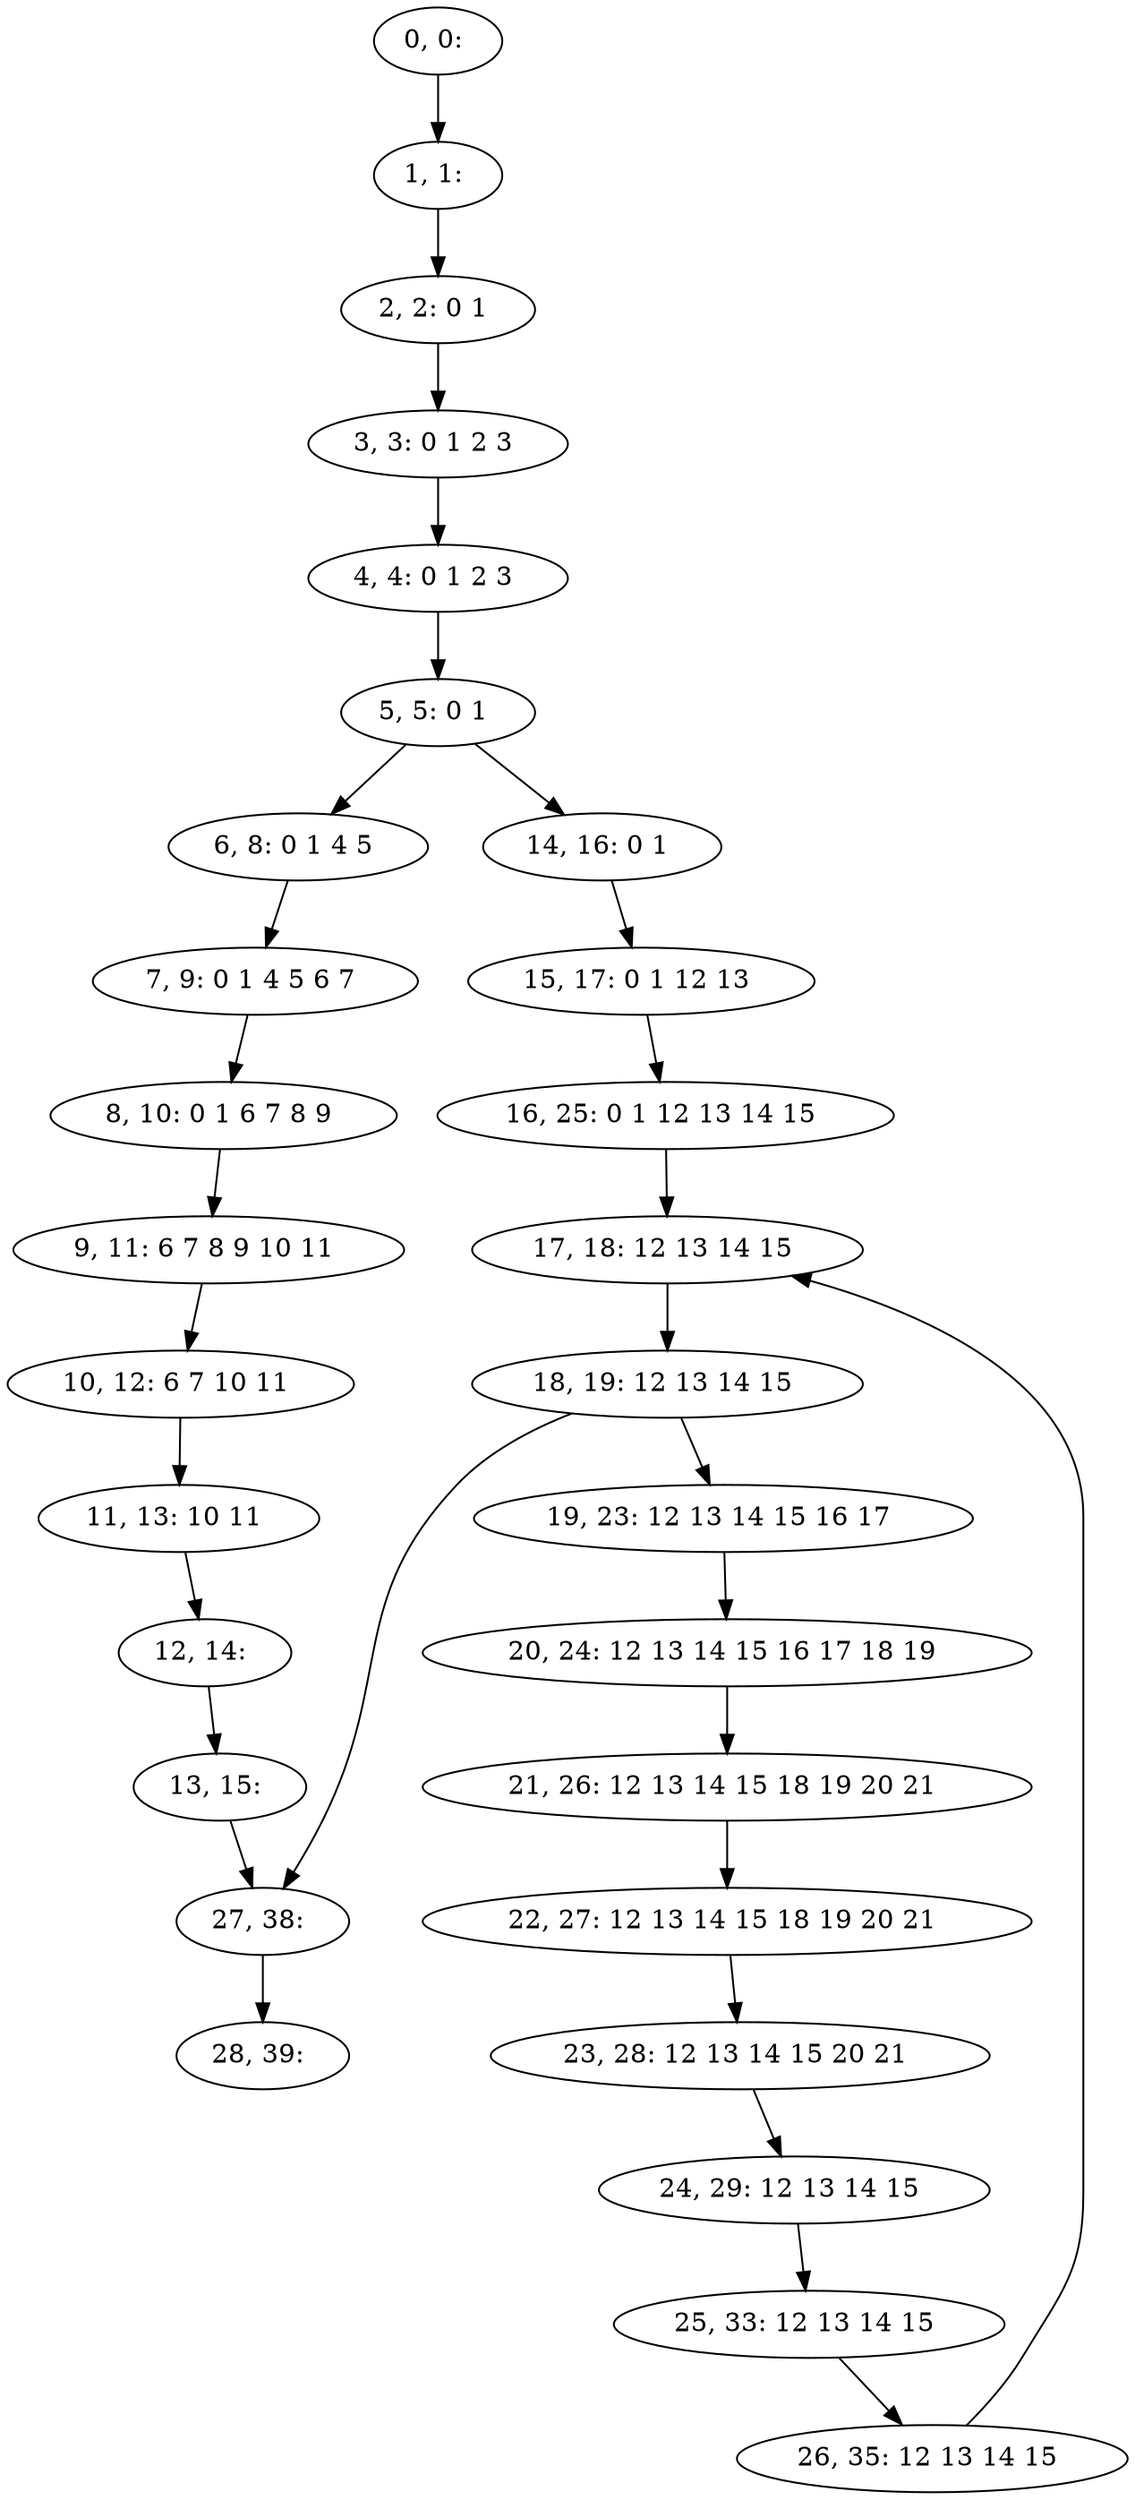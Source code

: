 digraph G {
0[label="0, 0: "];
1[label="1, 1: "];
2[label="2, 2: 0 1 "];
3[label="3, 3: 0 1 2 3 "];
4[label="4, 4: 0 1 2 3 "];
5[label="5, 5: 0 1 "];
6[label="6, 8: 0 1 4 5 "];
7[label="7, 9: 0 1 4 5 6 7 "];
8[label="8, 10: 0 1 6 7 8 9 "];
9[label="9, 11: 6 7 8 9 10 11 "];
10[label="10, 12: 6 7 10 11 "];
11[label="11, 13: 10 11 "];
12[label="12, 14: "];
13[label="13, 15: "];
14[label="14, 16: 0 1 "];
15[label="15, 17: 0 1 12 13 "];
16[label="16, 25: 0 1 12 13 14 15 "];
17[label="17, 18: 12 13 14 15 "];
18[label="18, 19: 12 13 14 15 "];
19[label="19, 23: 12 13 14 15 16 17 "];
20[label="20, 24: 12 13 14 15 16 17 18 19 "];
21[label="21, 26: 12 13 14 15 18 19 20 21 "];
22[label="22, 27: 12 13 14 15 18 19 20 21 "];
23[label="23, 28: 12 13 14 15 20 21 "];
24[label="24, 29: 12 13 14 15 "];
25[label="25, 33: 12 13 14 15 "];
26[label="26, 35: 12 13 14 15 "];
27[label="27, 38: "];
28[label="28, 39: "];
0->1 ;
1->2 ;
2->3 ;
3->4 ;
4->5 ;
5->6 ;
5->14 ;
6->7 ;
7->8 ;
8->9 ;
9->10 ;
10->11 ;
11->12 ;
12->13 ;
13->27 ;
14->15 ;
15->16 ;
16->17 ;
17->18 ;
18->19 ;
18->27 ;
19->20 ;
20->21 ;
21->22 ;
22->23 ;
23->24 ;
24->25 ;
25->26 ;
26->17 ;
27->28 ;
}
